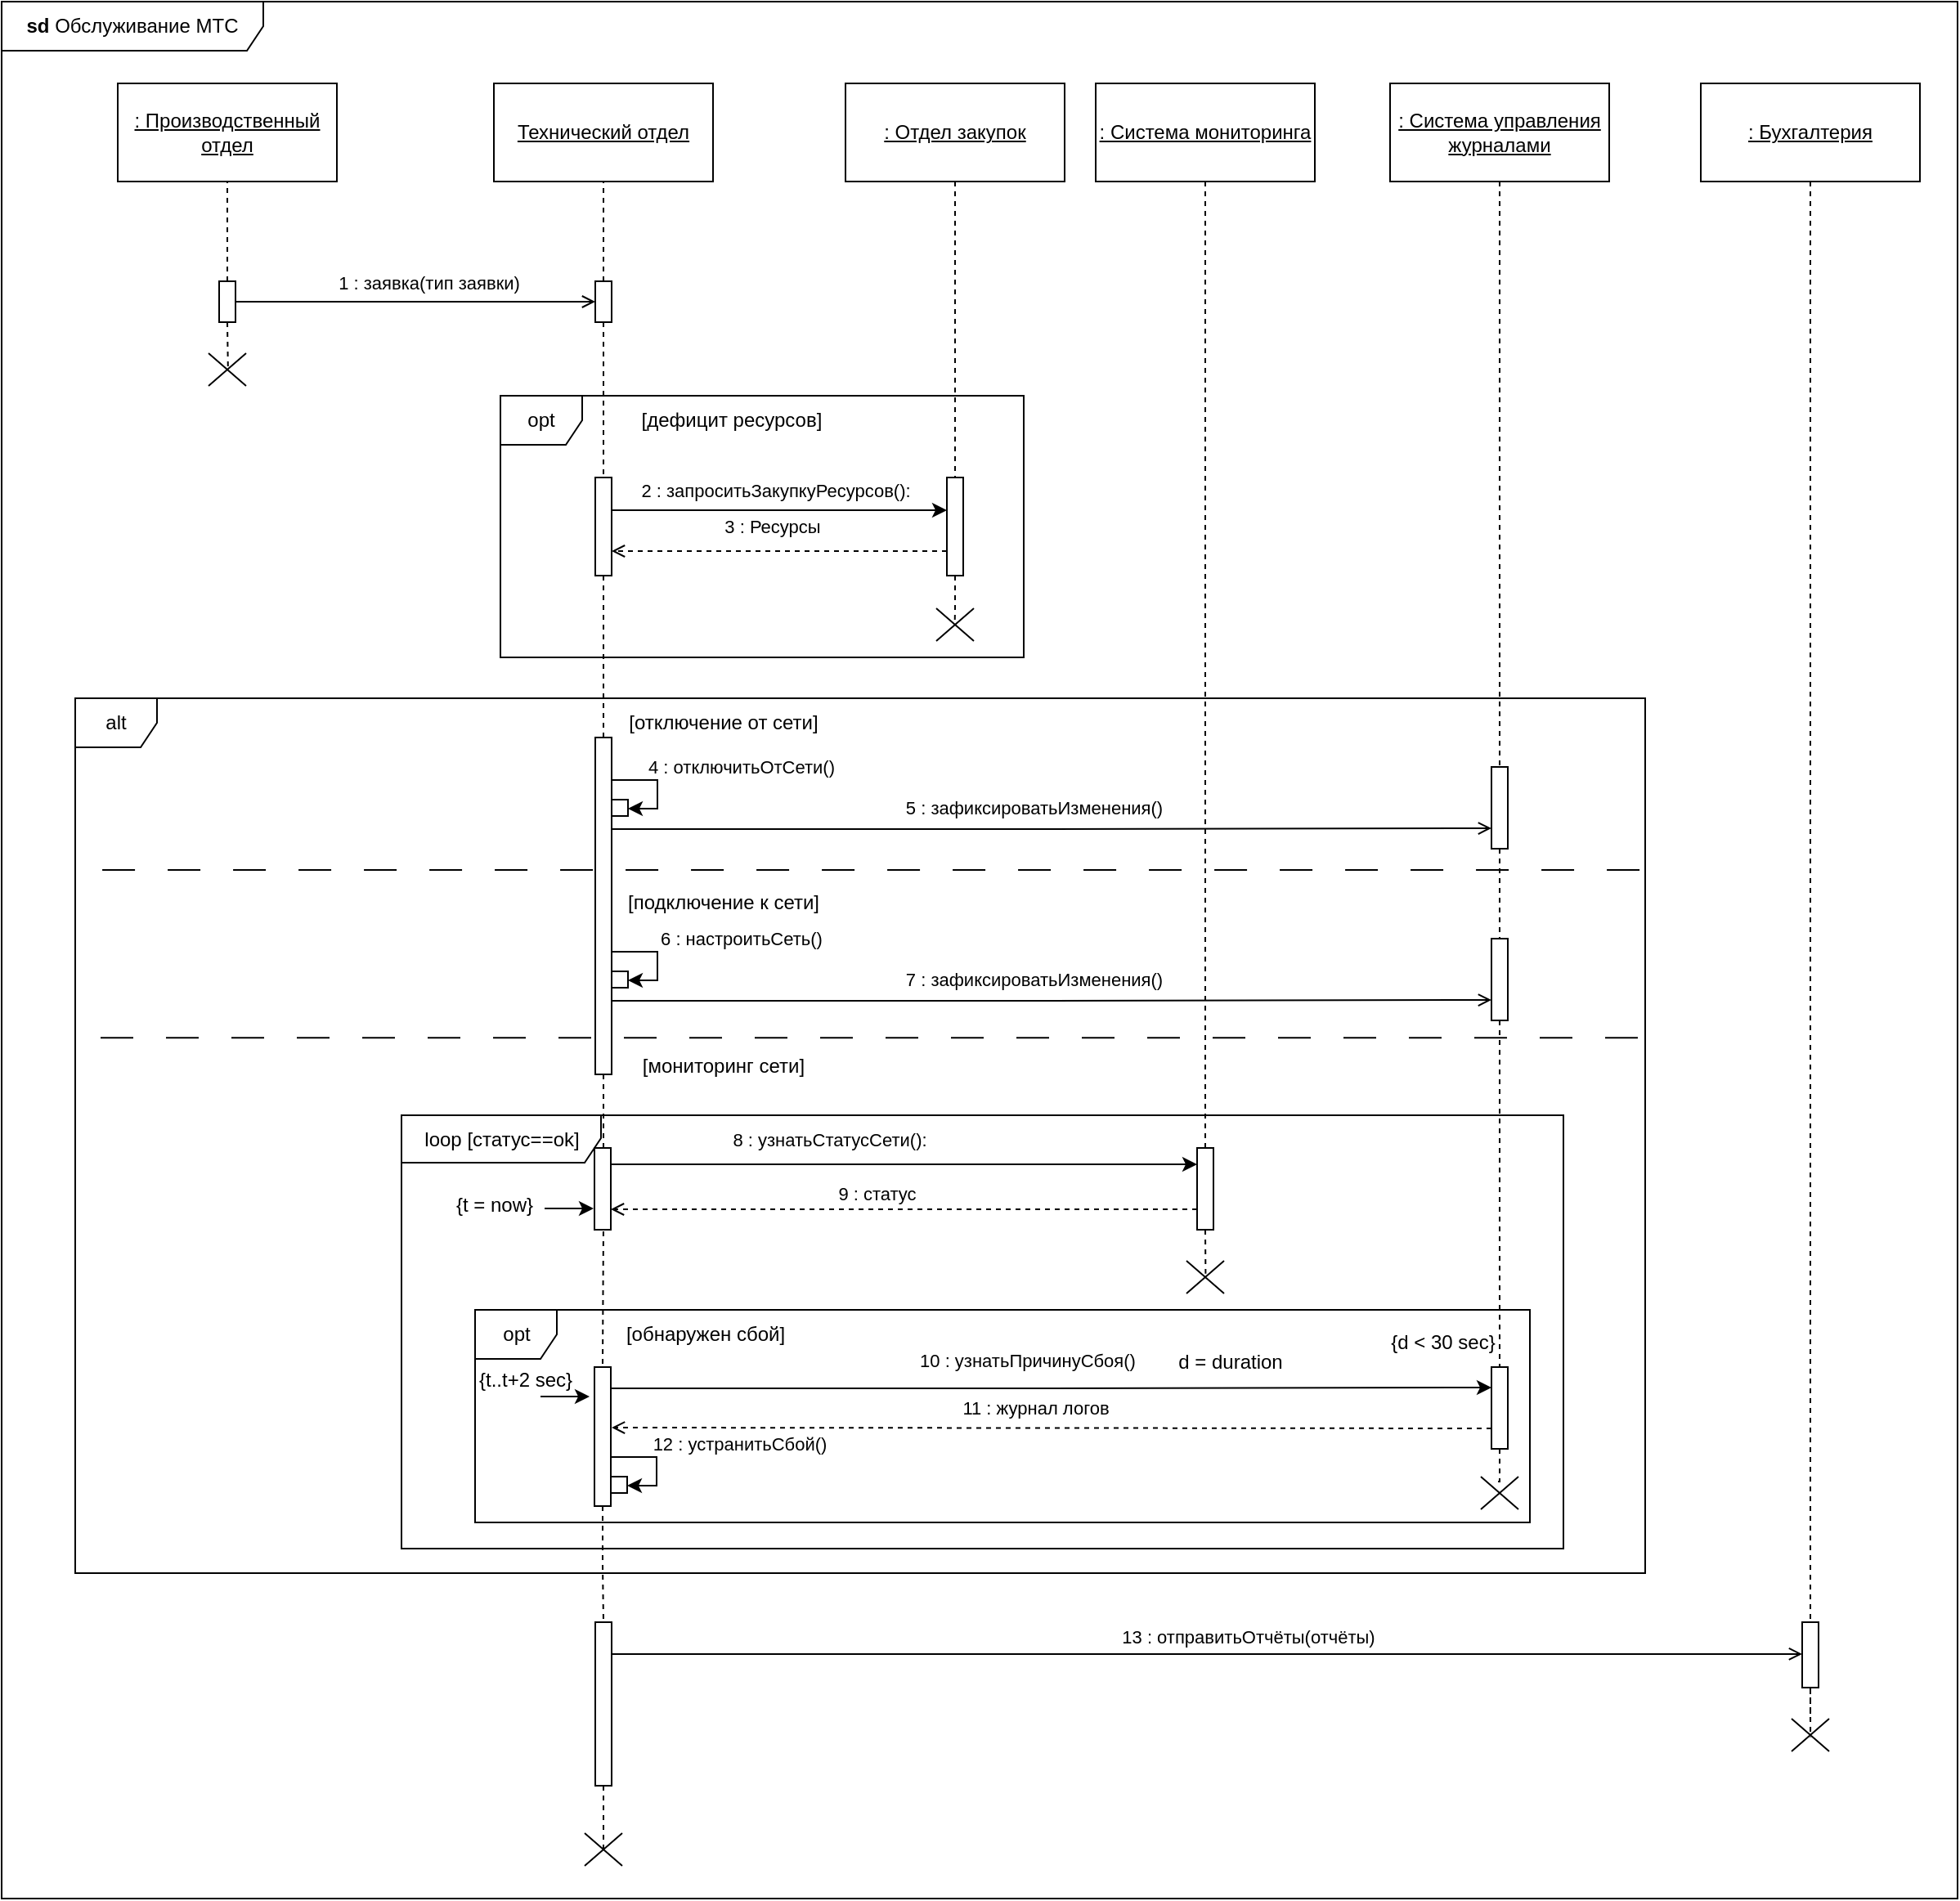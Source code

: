 <mxfile version="26.2.13" pages="2">
  <diagram name="Обслуживание МТС" id="yZsRfcWXwFjVl9WhAiMK">
    <mxGraphModel dx="3115" dy="1768" grid="0" gridSize="10" guides="1" tooltips="1" connect="1" arrows="1" fold="1" page="1" pageScale="1" pageWidth="3300" pageHeight="4681" math="0" shadow="0">
      <root>
        <mxCell id="0" />
        <mxCell id="1" parent="0" />
        <mxCell id="UY6J0gAj6kEmpG1rvGeN-1" value="&lt;b&gt;sd&lt;/b&gt; Обслуживание МТС" style="shape=umlFrame;whiteSpace=wrap;html=1;pointerEvents=0;recursiveResize=0;container=1;collapsible=0;width=160;" vertex="1" parent="1">
          <mxGeometry x="966" y="254" width="1196" height="1160" as="geometry" />
        </mxCell>
        <mxCell id="UY6J0gAj6kEmpG1rvGeN-2" value="" style="edgeStyle=orthogonalEdgeStyle;rounded=0;orthogonalLoop=1;jettySize=auto;html=1;exitX=0.5;exitY=1;exitDx=0;exitDy=0;entryX=0.5;entryY=0;entryDx=0;entryDy=0;dashed=1;endArrow=none;endFill=0;" edge="1" parent="UY6J0gAj6kEmpG1rvGeN-1" source="UY6J0gAj6kEmpG1rvGeN-11" target="UY6J0gAj6kEmpG1rvGeN-78">
          <mxGeometry relative="1" as="geometry">
            <mxPoint x="1155" y="70" as="sourcePoint" />
            <mxPoint x="1155" y="965" as="targetPoint" />
          </mxGeometry>
        </mxCell>
        <mxCell id="UY6J0gAj6kEmpG1rvGeN-3" value="&lt;u&gt;: Производственный отдел&lt;/u&gt;" style="rounded=0;whiteSpace=wrap;html=1;" vertex="1" parent="UY6J0gAj6kEmpG1rvGeN-1">
          <mxGeometry x="71" y="50" width="134" height="60" as="geometry" />
        </mxCell>
        <mxCell id="UY6J0gAj6kEmpG1rvGeN-4" value="" style="html=1;verticalAlign=bottom;startArrow=none;endArrow=none;dashed=1;rounded=0;entryX=0.5;entryY=1;entryDx=0;entryDy=0;" edge="1" parent="UY6J0gAj6kEmpG1rvGeN-1" source="UY6J0gAj6kEmpG1rvGeN-18" target="UY6J0gAj6kEmpG1rvGeN-3">
          <mxGeometry relative="1" as="geometry">
            <mxPoint x="133" y="110" as="targetPoint" />
          </mxGeometry>
        </mxCell>
        <mxCell id="UY6J0gAj6kEmpG1rvGeN-5" value="&lt;u&gt;Технический отдел&lt;/u&gt;" style="rounded=0;whiteSpace=wrap;html=1;" vertex="1" parent="UY6J0gAj6kEmpG1rvGeN-1">
          <mxGeometry x="301" y="50" width="134" height="60" as="geometry" />
        </mxCell>
        <mxCell id="UY6J0gAj6kEmpG1rvGeN-6" value="" style="html=1;verticalAlign=bottom;startArrow=none;endArrow=none;dashed=1;rounded=0;entryX=0.5;entryY=1;entryDx=0;entryDy=0;" edge="1" parent="UY6J0gAj6kEmpG1rvGeN-1" source="UY6J0gAj6kEmpG1rvGeN-65" target="UY6J0gAj6kEmpG1rvGeN-5">
          <mxGeometry relative="1" as="geometry">
            <mxPoint x="363" y="110" as="targetPoint" />
          </mxGeometry>
        </mxCell>
        <mxCell id="UY6J0gAj6kEmpG1rvGeN-7" style="edgeStyle=orthogonalEdgeStyle;rounded=0;orthogonalLoop=1;jettySize=auto;html=1;exitX=0.5;exitY=1;exitDx=0;exitDy=0;entryX=0.5;entryY=0;entryDx=0;entryDy=0;endArrow=none;endFill=0;dashed=1;" edge="1" parent="UY6J0gAj6kEmpG1rvGeN-1" source="UY6J0gAj6kEmpG1rvGeN-8" target="UY6J0gAj6kEmpG1rvGeN-69">
          <mxGeometry relative="1" as="geometry" />
        </mxCell>
        <mxCell id="UY6J0gAj6kEmpG1rvGeN-8" value="&lt;u&gt;: Отдел закупок&lt;/u&gt;" style="rounded=0;whiteSpace=wrap;html=1;" vertex="1" parent="UY6J0gAj6kEmpG1rvGeN-1">
          <mxGeometry x="516" y="50" width="134" height="60" as="geometry" />
        </mxCell>
        <mxCell id="UY6J0gAj6kEmpG1rvGeN-9" style="edgeStyle=orthogonalEdgeStyle;rounded=0;orthogonalLoop=1;jettySize=auto;html=1;entryX=0.5;entryY=0;entryDx=0;entryDy=0;endArrow=none;endFill=0;dashed=1;" edge="1" parent="UY6J0gAj6kEmpG1rvGeN-1" source="UY6J0gAj6kEmpG1rvGeN-10" target="UY6J0gAj6kEmpG1rvGeN-52">
          <mxGeometry relative="1" as="geometry" />
        </mxCell>
        <mxCell id="UY6J0gAj6kEmpG1rvGeN-10" value="&lt;u&gt;: Система мониторинга&lt;/u&gt;" style="rounded=0;whiteSpace=wrap;html=1;" vertex="1" parent="UY6J0gAj6kEmpG1rvGeN-1">
          <mxGeometry x="669" y="50" width="134" height="60" as="geometry" />
        </mxCell>
        <mxCell id="UY6J0gAj6kEmpG1rvGeN-11" value="&lt;u&gt;: Система управления журналами&lt;/u&gt;" style="rounded=0;whiteSpace=wrap;html=1;" vertex="1" parent="UY6J0gAj6kEmpG1rvGeN-1">
          <mxGeometry x="849" y="50" width="134" height="60" as="geometry" />
        </mxCell>
        <mxCell id="UY6J0gAj6kEmpG1rvGeN-12" style="edgeStyle=orthogonalEdgeStyle;rounded=0;orthogonalLoop=1;jettySize=auto;html=1;exitX=0.5;exitY=1;exitDx=0;exitDy=0;entryX=0.5;entryY=0;entryDx=0;entryDy=0;dashed=1;endArrow=none;endFill=0;" edge="1" parent="UY6J0gAj6kEmpG1rvGeN-1" source="UY6J0gAj6kEmpG1rvGeN-13" target="UY6J0gAj6kEmpG1rvGeN-84">
          <mxGeometry relative="1" as="geometry" />
        </mxCell>
        <mxCell id="UY6J0gAj6kEmpG1rvGeN-13" value="&lt;u&gt;: Бухгалтерия&lt;/u&gt;" style="rounded=0;whiteSpace=wrap;html=1;" vertex="1" parent="UY6J0gAj6kEmpG1rvGeN-1">
          <mxGeometry x="1039" y="50" width="134" height="60" as="geometry" />
        </mxCell>
        <mxCell id="UY6J0gAj6kEmpG1rvGeN-14" style="edgeStyle=orthogonalEdgeStyle;rounded=0;orthogonalLoop=1;jettySize=auto;html=1;exitX=0.5;exitY=1;exitDx=0;exitDy=0;entryX=0.5;entryY=0;entryDx=0;entryDy=0;dashed=1;endArrow=none;endFill=0;" edge="1" parent="UY6J0gAj6kEmpG1rvGeN-1" source="UY6J0gAj6kEmpG1rvGeN-78" target="UY6J0gAj6kEmpG1rvGeN-55">
          <mxGeometry relative="1" as="geometry" />
        </mxCell>
        <mxCell id="UY6J0gAj6kEmpG1rvGeN-15" style="edgeStyle=orthogonalEdgeStyle;rounded=0;orthogonalLoop=1;jettySize=auto;html=1;exitX=1;exitY=0.5;exitDx=0;exitDy=0;entryX=0;entryY=0.5;entryDx=0;entryDy=0;endArrow=open;endFill=0;" edge="1" parent="UY6J0gAj6kEmpG1rvGeN-1" source="UY6J0gAj6kEmpG1rvGeN-18" target="UY6J0gAj6kEmpG1rvGeN-65">
          <mxGeometry relative="1" as="geometry" />
        </mxCell>
        <mxCell id="UY6J0gAj6kEmpG1rvGeN-16" value="&lt;span style=&quot;color: rgba(0, 0, 0, 0); font-family: monospace; font-size: 0px; text-align: start; background-color: rgb(251, 251, 251);&quot;&gt;%3CmxGraphModel%3E%3Croot%3E%3CmxCell%20id%3D%220%22%2F%3E%3CmxCell%20id%3D%221%22%20parent%3D%220%22%2F%3E%3CmxCell%20id%3D%222%22%20value%3D%22%D0%B7%D0%B0%D1%8F%D0%B2%D0%BA%D0%B0(%D0%A2%D0%B8%D0%BF%20%D0%B7%D0%B0%D1%8F%D0%B2%D0%BA%D0%B8)%22%20style%3D%22edgeLabel%3Bhtml%3D1%3Balign%3Dcenter%3BverticalAlign%3Dmiddle%3Bresizable%3D0%3Bpoints%3D%5B%5D%3B%22%20vertex%3D%221%22%20connectable%3D%220%22%20parent%3D%221%22%3E%3CmxGeometry%20x%3D%22509.2%22%20y%3D%22328%22%20as%3D%22geometry%22%2F%3E%3C%2FmxCell%3E%3C%2Froot%3E%3C%2FmxGraphModel%3E&lt;/span&gt;" style="edgeLabel;html=1;align=center;verticalAlign=middle;resizable=0;points=[];" vertex="1" connectable="0" parent="UY6J0gAj6kEmpG1rvGeN-15">
          <mxGeometry x="-0.124" y="1" relative="1" as="geometry">
            <mxPoint as="offset" />
          </mxGeometry>
        </mxCell>
        <mxCell id="UY6J0gAj6kEmpG1rvGeN-17" value="1 : заявка(тип заявки)" style="edgeLabel;html=1;align=center;verticalAlign=middle;resizable=0;points=[];" vertex="1" connectable="0" parent="UY6J0gAj6kEmpG1rvGeN-15">
          <mxGeometry x="0.21" y="-3" relative="1" as="geometry">
            <mxPoint x="-15" y="-15" as="offset" />
          </mxGeometry>
        </mxCell>
        <mxCell id="UY6J0gAj6kEmpG1rvGeN-18" value="" style="rounded=0;dashed=0;" vertex="1" parent="UY6J0gAj6kEmpG1rvGeN-1">
          <mxGeometry x="133" y="171" width="10" height="25" as="geometry" />
        </mxCell>
        <mxCell id="UY6J0gAj6kEmpG1rvGeN-19" value="alt" style="shape=umlFrame;whiteSpace=wrap;html=1;pointerEvents=0;recursiveResize=0;container=1;collapsible=0;width=50;" vertex="1" parent="UY6J0gAj6kEmpG1rvGeN-1">
          <mxGeometry x="45" y="426" width="960" height="535" as="geometry" />
        </mxCell>
        <mxCell id="UY6J0gAj6kEmpG1rvGeN-20" value="" style="line;strokeWidth=1;direction=south;html=1;dashed=1;dashPattern=20 20;rotation=90;" vertex="1" parent="UY6J0gAj6kEmpG1rvGeN-19">
          <mxGeometry x="473.39" y="-373.16" width="10" height="956.3" as="geometry" />
        </mxCell>
        <mxCell id="UY6J0gAj6kEmpG1rvGeN-21" style="edgeStyle=orthogonalEdgeStyle;rounded=0;orthogonalLoop=1;jettySize=auto;html=1;entryX=0.5;entryY=0;entryDx=0;entryDy=0;dashed=1;endArrow=none;endFill=0;" edge="1" parent="UY6J0gAj6kEmpG1rvGeN-19" source="UY6J0gAj6kEmpG1rvGeN-24" target="UY6J0gAj6kEmpG1rvGeN-38">
          <mxGeometry relative="1" as="geometry" />
        </mxCell>
        <mxCell id="UY6J0gAj6kEmpG1rvGeN-22" style="edgeStyle=orthogonalEdgeStyle;rounded=0;orthogonalLoop=1;jettySize=auto;html=1;exitX=1;exitY=0.25;exitDx=0;exitDy=0;entryX=0;entryY=0.75;entryDx=0;entryDy=0;endArrow=open;endFill=0;" edge="1" parent="UY6J0gAj6kEmpG1rvGeN-19" source="UY6J0gAj6kEmpG1rvGeN-24" target="UY6J0gAj6kEmpG1rvGeN-63">
          <mxGeometry relative="1" as="geometry">
            <Array as="points">
              <mxPoint x="328" y="80" />
              <mxPoint x="597" y="80" />
            </Array>
          </mxGeometry>
        </mxCell>
        <mxCell id="UY6J0gAj6kEmpG1rvGeN-23" value="5 : зафиксироватьИзменения()" style="edgeLabel;html=1;align=center;verticalAlign=middle;resizable=0;points=[];" vertex="1" connectable="0" parent="UY6J0gAj6kEmpG1rvGeN-22">
          <mxGeometry x="-0.151" y="2" relative="1" as="geometry">
            <mxPoint x="32" y="-11" as="offset" />
          </mxGeometry>
        </mxCell>
        <mxCell id="UY6J0gAj6kEmpG1rvGeN-24" value="" style="rounded=0;dashed=0;" vertex="1" parent="UY6J0gAj6kEmpG1rvGeN-19">
          <mxGeometry x="318" y="24" width="10" height="206" as="geometry" />
        </mxCell>
        <mxCell id="UY6J0gAj6kEmpG1rvGeN-25" value="[отключение от сети]" style="text;html=1;align=center;verticalAlign=middle;resizable=0;points=[];autosize=1;strokeColor=none;fillColor=none;" vertex="1" parent="UY6J0gAj6kEmpG1rvGeN-19">
          <mxGeometry x="326" width="140" height="30" as="geometry" />
        </mxCell>
        <mxCell id="UY6J0gAj6kEmpG1rvGeN-26" value="" style="line;strokeWidth=1;direction=south;html=1;dashed=1;dashPattern=20 20;rotation=90;" vertex="1" parent="UY6J0gAj6kEmpG1rvGeN-19">
          <mxGeometry x="472.87" y="-270" width="10" height="955.25" as="geometry" />
        </mxCell>
        <mxCell id="UY6J0gAj6kEmpG1rvGeN-27" value="[подключение к сети]" style="text;html=1;align=center;verticalAlign=middle;resizable=0;points=[];autosize=1;strokeColor=none;fillColor=none;" vertex="1" parent="UY6J0gAj6kEmpG1rvGeN-19">
          <mxGeometry x="321" y="110" width="150" height="30" as="geometry" />
        </mxCell>
        <mxCell id="UY6J0gAj6kEmpG1rvGeN-28" value="[мониторинг сети]" style="text;html=1;align=center;verticalAlign=middle;resizable=0;points=[];autosize=1;strokeColor=none;fillColor=none;" vertex="1" parent="UY6J0gAj6kEmpG1rvGeN-19">
          <mxGeometry x="331" y="210" width="130" height="30" as="geometry" />
        </mxCell>
        <mxCell id="UY6J0gAj6kEmpG1rvGeN-29" style="edgeStyle=orthogonalEdgeStyle;rounded=0;orthogonalLoop=1;jettySize=auto;html=1;exitX=1;exitY=0.5;exitDx=0;exitDy=0;entryX=1;entryY=0.75;entryDx=0;entryDy=0;" edge="1" parent="UY6J0gAj6kEmpG1rvGeN-19">
          <mxGeometry relative="1" as="geometry">
            <mxPoint x="328" y="155" as="sourcePoint" />
            <mxPoint x="338" y="172.5" as="targetPoint" />
            <Array as="points">
              <mxPoint x="356" y="155" />
              <mxPoint x="356" y="173" />
            </Array>
          </mxGeometry>
        </mxCell>
        <mxCell id="UY6J0gAj6kEmpG1rvGeN-30" value="6 : настроитьСеть()" style="edgeLabel;html=1;align=center;verticalAlign=middle;resizable=0;points=[];" vertex="1" connectable="0" parent="UY6J0gAj6kEmpG1rvGeN-29">
          <mxGeometry x="-0.326" relative="1" as="geometry">
            <mxPoint x="57" y="-8" as="offset" />
          </mxGeometry>
        </mxCell>
        <mxCell id="UY6J0gAj6kEmpG1rvGeN-31" value="" style="rounded=0;dashed=0;" vertex="1" parent="UY6J0gAj6kEmpG1rvGeN-19">
          <mxGeometry x="328" y="167" width="10" height="10" as="geometry" />
        </mxCell>
        <mxCell id="UY6J0gAj6kEmpG1rvGeN-32" style="edgeStyle=orthogonalEdgeStyle;rounded=0;orthogonalLoop=1;jettySize=auto;html=1;exitX=1;exitY=0.5;exitDx=0;exitDy=0;entryX=1;entryY=0.75;entryDx=0;entryDy=0;" edge="1" parent="UY6J0gAj6kEmpG1rvGeN-19">
          <mxGeometry relative="1" as="geometry">
            <mxPoint x="328" y="50" as="sourcePoint" />
            <mxPoint x="338" y="67.5" as="targetPoint" />
            <Array as="points">
              <mxPoint x="356" y="50" />
              <mxPoint x="356" y="68" />
            </Array>
          </mxGeometry>
        </mxCell>
        <mxCell id="UY6J0gAj6kEmpG1rvGeN-33" value="4 : отключитьОтСети()" style="edgeLabel;html=1;align=center;verticalAlign=middle;resizable=0;points=[];" vertex="1" connectable="0" parent="UY6J0gAj6kEmpG1rvGeN-32">
          <mxGeometry x="-0.326" relative="1" as="geometry">
            <mxPoint x="57" y="-8" as="offset" />
          </mxGeometry>
        </mxCell>
        <mxCell id="UY6J0gAj6kEmpG1rvGeN-34" value="" style="rounded=0;dashed=0;" vertex="1" parent="UY6J0gAj6kEmpG1rvGeN-19">
          <mxGeometry x="328" y="62" width="10" height="10" as="geometry" />
        </mxCell>
        <mxCell id="UY6J0gAj6kEmpG1rvGeN-35" value="loop&amp;nbsp;&lt;span style=&quot;text-wrap-mode: nowrap;&quot;&gt;[статус==ok]&lt;/span&gt;" style="shape=umlFrame;whiteSpace=wrap;html=1;pointerEvents=0;recursiveResize=0;container=1;collapsible=0;width=122;height=29;" vertex="1" parent="UY6J0gAj6kEmpG1rvGeN-19">
          <mxGeometry x="199.5" y="255" width="710.5" height="265" as="geometry" />
        </mxCell>
        <mxCell id="UY6J0gAj6kEmpG1rvGeN-36" value="opt" style="shape=umlFrame;whiteSpace=wrap;html=1;pointerEvents=0;recursiveResize=0;container=1;collapsible=0;width=50;" vertex="1" parent="UY6J0gAj6kEmpG1rvGeN-35">
          <mxGeometry x="45" y="119" width="645" height="130" as="geometry" />
        </mxCell>
        <mxCell id="UY6J0gAj6kEmpG1rvGeN-37" value="[обнаружен сбой]" style="text;html=1;align=center;verticalAlign=middle;resizable=0;points=[];autosize=1;strokeColor=none;fillColor=none;" vertex="1" parent="UY6J0gAj6kEmpG1rvGeN-36">
          <mxGeometry x="80" width="120" height="30" as="geometry" />
        </mxCell>
        <mxCell id="UY6J0gAj6kEmpG1rvGeN-38" value="" style="rounded=0;dashed=0;" vertex="1" parent="UY6J0gAj6kEmpG1rvGeN-36">
          <mxGeometry x="73" y="35" width="10" height="85" as="geometry" />
        </mxCell>
        <mxCell id="UY6J0gAj6kEmpG1rvGeN-39" style="edgeStyle=orthogonalEdgeStyle;rounded=0;orthogonalLoop=1;jettySize=auto;html=1;exitX=1;exitY=0.5;exitDx=0;exitDy=0;entryX=1;entryY=0.75;entryDx=0;entryDy=0;" edge="1" parent="UY6J0gAj6kEmpG1rvGeN-36">
          <mxGeometry relative="1" as="geometry">
            <mxPoint x="83" y="90" as="sourcePoint" />
            <mxPoint x="93" y="107.5" as="targetPoint" />
            <Array as="points">
              <mxPoint x="111" y="90" />
              <mxPoint x="111" y="108" />
            </Array>
          </mxGeometry>
        </mxCell>
        <mxCell id="UY6J0gAj6kEmpG1rvGeN-40" value="12 : устранитьСбой()" style="edgeLabel;html=1;align=center;verticalAlign=middle;resizable=0;points=[];" vertex="1" connectable="0" parent="UY6J0gAj6kEmpG1rvGeN-39">
          <mxGeometry x="-0.326" relative="1" as="geometry">
            <mxPoint x="57" y="-8" as="offset" />
          </mxGeometry>
        </mxCell>
        <mxCell id="UY6J0gAj6kEmpG1rvGeN-41" value="" style="rounded=0;dashed=0;" vertex="1" parent="UY6J0gAj6kEmpG1rvGeN-36">
          <mxGeometry x="83" y="102" width="10" height="10" as="geometry" />
        </mxCell>
        <mxCell id="UY6J0gAj6kEmpG1rvGeN-42" value="{t..t+2 sec}" style="text;html=1;align=center;verticalAlign=middle;resizable=0;points=[];autosize=1;strokeColor=none;fillColor=none;" vertex="1" parent="UY6J0gAj6kEmpG1rvGeN-36">
          <mxGeometry x="-10" y="28" width="80" height="30" as="geometry" />
        </mxCell>
        <mxCell id="UY6J0gAj6kEmpG1rvGeN-43" value="d = duration" style="text;html=1;align=center;verticalAlign=middle;resizable=0;points=[];autosize=1;strokeColor=none;fillColor=none;" vertex="1" parent="UY6J0gAj6kEmpG1rvGeN-36">
          <mxGeometry x="416.5" y="17" width="90" height="30" as="geometry" />
        </mxCell>
        <mxCell id="UY6J0gAj6kEmpG1rvGeN-44" value="{d &amp;lt; 30 sec}" style="text;html=1;align=center;verticalAlign=middle;resizable=0;points=[];autosize=1;strokeColor=none;fillColor=none;" vertex="1" parent="UY6J0gAj6kEmpG1rvGeN-36">
          <mxGeometry x="546.5" y="5" width="90" height="30" as="geometry" />
        </mxCell>
        <mxCell id="UY6J0gAj6kEmpG1rvGeN-45" value="" style="shape=umlDestroy;html=1;" vertex="1" parent="UY6J0gAj6kEmpG1rvGeN-36">
          <mxGeometry x="615" y="102" width="23" height="20" as="geometry" />
        </mxCell>
        <mxCell id="UY6J0gAj6kEmpG1rvGeN-46" value="" style="edgeStyle=orthogonalEdgeStyle;rounded=0;orthogonalLoop=1;jettySize=auto;html=1;" edge="1" parent="UY6J0gAj6kEmpG1rvGeN-36">
          <mxGeometry relative="1" as="geometry">
            <mxPoint x="40" y="53" as="sourcePoint" />
            <mxPoint x="70" y="53" as="targetPoint" />
          </mxGeometry>
        </mxCell>
        <mxCell id="UY6J0gAj6kEmpG1rvGeN-47" style="edgeStyle=orthogonalEdgeStyle;rounded=0;orthogonalLoop=1;jettySize=auto;html=1;entryX=0;entryY=0.5;entryDx=0;entryDy=0;" edge="1" parent="UY6J0gAj6kEmpG1rvGeN-35">
          <mxGeometry relative="1" as="geometry">
            <mxPoint x="128" y="30" as="sourcePoint" />
            <mxPoint x="486.5" y="30" as="targetPoint" />
          </mxGeometry>
        </mxCell>
        <mxCell id="UY6J0gAj6kEmpG1rvGeN-48" value="8 : узнатьСтатусСети():" style="edgeLabel;html=1;align=center;verticalAlign=middle;resizable=0;points=[];" vertex="1" connectable="0" parent="UY6J0gAj6kEmpG1rvGeN-47">
          <mxGeometry x="-0.249" y="1" relative="1" as="geometry">
            <mxPoint x="-1" y="-14" as="offset" />
          </mxGeometry>
        </mxCell>
        <mxCell id="UY6J0gAj6kEmpG1rvGeN-49" value="" style="rounded=0;dashed=0;" vertex="1" parent="UY6J0gAj6kEmpG1rvGeN-35">
          <mxGeometry x="118" y="20" width="10" height="50" as="geometry" />
        </mxCell>
        <mxCell id="UY6J0gAj6kEmpG1rvGeN-50" style="edgeStyle=orthogonalEdgeStyle;rounded=0;orthogonalLoop=1;jettySize=auto;html=1;exitX=0;exitY=0.75;exitDx=0;exitDy=0;entryX=1;entryY=0.75;entryDx=0;entryDy=0;dashed=1;endArrow=open;endFill=0;" edge="1" parent="UY6J0gAj6kEmpG1rvGeN-35" source="UY6J0gAj6kEmpG1rvGeN-52" target="UY6J0gAj6kEmpG1rvGeN-49">
          <mxGeometry relative="1" as="geometry" />
        </mxCell>
        <mxCell id="UY6J0gAj6kEmpG1rvGeN-51" value="9 : статус" style="edgeLabel;html=1;align=center;verticalAlign=middle;resizable=0;points=[];" vertex="1" connectable="0" parent="UY6J0gAj6kEmpG1rvGeN-50">
          <mxGeometry x="0.094" y="-1" relative="1" as="geometry">
            <mxPoint y="-9" as="offset" />
          </mxGeometry>
        </mxCell>
        <mxCell id="UY6J0gAj6kEmpG1rvGeN-52" value="" style="rounded=0;dashed=0;" vertex="1" parent="UY6J0gAj6kEmpG1rvGeN-35">
          <mxGeometry x="486.5" y="20" width="10" height="50" as="geometry" />
        </mxCell>
        <mxCell id="UY6J0gAj6kEmpG1rvGeN-53" style="edgeStyle=orthogonalEdgeStyle;rounded=0;orthogonalLoop=1;jettySize=auto;html=1;exitX=0;exitY=0.75;exitDx=0;exitDy=0;dashed=1;endArrow=open;endFill=0;" edge="1" parent="UY6J0gAj6kEmpG1rvGeN-35" source="UY6J0gAj6kEmpG1rvGeN-55">
          <mxGeometry relative="1" as="geometry">
            <mxPoint x="128.5" y="191" as="targetPoint" />
            <Array as="points">
              <mxPoint x="128" y="192" />
            </Array>
          </mxGeometry>
        </mxCell>
        <mxCell id="UY6J0gAj6kEmpG1rvGeN-54" value="11 : журнал логов" style="edgeLabel;html=1;align=center;verticalAlign=middle;resizable=0;points=[];" vertex="1" connectable="0" parent="UY6J0gAj6kEmpG1rvGeN-53">
          <mxGeometry x="0.068" y="1" relative="1" as="geometry">
            <mxPoint x="8" y="-13" as="offset" />
          </mxGeometry>
        </mxCell>
        <mxCell id="UY6J0gAj6kEmpG1rvGeN-55" value="" style="rounded=0;dashed=0;" vertex="1" parent="UY6J0gAj6kEmpG1rvGeN-35">
          <mxGeometry x="666.5" y="154" width="10" height="50" as="geometry" />
        </mxCell>
        <mxCell id="UY6J0gAj6kEmpG1rvGeN-56" style="edgeStyle=orthogonalEdgeStyle;rounded=0;orthogonalLoop=1;jettySize=auto;html=1;exitX=1;exitY=0.25;exitDx=0;exitDy=0;entryX=0;entryY=0.25;entryDx=0;entryDy=0;" edge="1" parent="UY6J0gAj6kEmpG1rvGeN-35" source="UY6J0gAj6kEmpG1rvGeN-38" target="UY6J0gAj6kEmpG1rvGeN-55">
          <mxGeometry relative="1" as="geometry">
            <Array as="points">
              <mxPoint x="128" y="167" />
              <mxPoint x="397" y="167" />
            </Array>
          </mxGeometry>
        </mxCell>
        <mxCell id="UY6J0gAj6kEmpG1rvGeN-57" value="10 : узнатьПричинуСбоя()" style="edgeLabel;html=1;align=center;verticalAlign=middle;resizable=0;points=[];" vertex="1" connectable="0" parent="UY6J0gAj6kEmpG1rvGeN-56">
          <mxGeometry x="-0.258" relative="1" as="geometry">
            <mxPoint x="59" y="-17" as="offset" />
          </mxGeometry>
        </mxCell>
        <mxCell id="UY6J0gAj6kEmpG1rvGeN-58" value="" style="edgeStyle=orthogonalEdgeStyle;rounded=0;orthogonalLoop=1;jettySize=auto;html=1;" edge="1" parent="UY6J0gAj6kEmpG1rvGeN-35">
          <mxGeometry relative="1" as="geometry">
            <mxPoint x="87.5" y="57" as="sourcePoint" />
            <mxPoint x="117.5" y="57" as="targetPoint" />
          </mxGeometry>
        </mxCell>
        <mxCell id="UY6J0gAj6kEmpG1rvGeN-59" value="{t = now}" style="text;html=1;align=center;verticalAlign=middle;resizable=0;points=[];autosize=1;strokeColor=none;fillColor=none;" vertex="1" parent="UY6J0gAj6kEmpG1rvGeN-35">
          <mxGeometry x="21.5" y="40" width="70" height="30" as="geometry" />
        </mxCell>
        <mxCell id="UY6J0gAj6kEmpG1rvGeN-60" style="edgeStyle=orthogonalEdgeStyle;rounded=0;orthogonalLoop=1;jettySize=auto;html=1;entryX=0.444;entryY=0.222;entryDx=0;entryDy=0;entryPerimeter=0;endArrow=none;endFill=0;dashed=1;" edge="1" parent="UY6J0gAj6kEmpG1rvGeN-35" source="UY6J0gAj6kEmpG1rvGeN-55" target="UY6J0gAj6kEmpG1rvGeN-45">
          <mxGeometry relative="1" as="geometry" />
        </mxCell>
        <mxCell id="UY6J0gAj6kEmpG1rvGeN-61" value="" style="shape=umlDestroy;html=1;" vertex="1" parent="UY6J0gAj6kEmpG1rvGeN-35">
          <mxGeometry x="480" y="89" width="23" height="20" as="geometry" />
        </mxCell>
        <mxCell id="UY6J0gAj6kEmpG1rvGeN-62" style="edgeStyle=orthogonalEdgeStyle;rounded=0;orthogonalLoop=1;jettySize=auto;html=1;exitX=0.5;exitY=1;exitDx=0;exitDy=0;entryX=0.509;entryY=0.395;entryDx=0;entryDy=0;entryPerimeter=0;dashed=1;endArrow=none;endFill=0;" edge="1" parent="UY6J0gAj6kEmpG1rvGeN-35" source="UY6J0gAj6kEmpG1rvGeN-52" target="UY6J0gAj6kEmpG1rvGeN-61">
          <mxGeometry relative="1" as="geometry" />
        </mxCell>
        <mxCell id="UY6J0gAj6kEmpG1rvGeN-63" value="" style="rounded=0;dashed=0;" vertex="1" parent="UY6J0gAj6kEmpG1rvGeN-19">
          <mxGeometry x="866" y="42" width="10" height="50" as="geometry" />
        </mxCell>
        <mxCell id="UY6J0gAj6kEmpG1rvGeN-64" value="7 : зафиксироватьИзменения()" style="edgeLabel;html=1;align=center;verticalAlign=middle;resizable=0;points=[];" vertex="1" connectable="0" parent="UY6J0gAj6kEmpG1rvGeN-19">
          <mxGeometry x="586.004" y="172" as="geometry" />
        </mxCell>
        <mxCell id="UY6J0gAj6kEmpG1rvGeN-65" value="" style="rounded=0;dashed=0;" vertex="1" parent="UY6J0gAj6kEmpG1rvGeN-1">
          <mxGeometry x="363" y="171" width="10" height="25" as="geometry" />
        </mxCell>
        <mxCell id="UY6J0gAj6kEmpG1rvGeN-66" style="edgeStyle=orthogonalEdgeStyle;rounded=0;orthogonalLoop=1;jettySize=auto;html=1;entryX=0.5;entryY=0;entryDx=0;entryDy=0;endArrow=none;endFill=0;dashed=1;" edge="1" parent="UY6J0gAj6kEmpG1rvGeN-1" source="UY6J0gAj6kEmpG1rvGeN-74" target="UY6J0gAj6kEmpG1rvGeN-24">
          <mxGeometry relative="1" as="geometry" />
        </mxCell>
        <mxCell id="UY6J0gAj6kEmpG1rvGeN-67" value="opt" style="shape=umlFrame;whiteSpace=wrap;html=1;pointerEvents=0;recursiveResize=0;container=1;collapsible=0;width=50;" vertex="1" parent="UY6J0gAj6kEmpG1rvGeN-1">
          <mxGeometry x="305" y="241" width="320" height="160" as="geometry" />
        </mxCell>
        <mxCell id="UY6J0gAj6kEmpG1rvGeN-68" value="[дефицит ресурсов]" style="text;html=1;align=center;verticalAlign=middle;resizable=0;points=[];autosize=1;strokeColor=none;fillColor=none;" vertex="1" parent="UY6J0gAj6kEmpG1rvGeN-67">
          <mxGeometry x="71" width="140" height="30" as="geometry" />
        </mxCell>
        <mxCell id="UY6J0gAj6kEmpG1rvGeN-69" value="" style="rounded=0;dashed=0;" vertex="1" parent="UY6J0gAj6kEmpG1rvGeN-67">
          <mxGeometry x="273" y="50" width="10" height="60" as="geometry" />
        </mxCell>
        <mxCell id="UY6J0gAj6kEmpG1rvGeN-70" value="" style="shape=umlDestroy;html=1;" vertex="1" parent="UY6J0gAj6kEmpG1rvGeN-67">
          <mxGeometry x="266.5" y="130" width="23" height="20" as="geometry" />
        </mxCell>
        <mxCell id="UY6J0gAj6kEmpG1rvGeN-71" style="edgeStyle=orthogonalEdgeStyle;rounded=0;orthogonalLoop=1;jettySize=auto;html=1;entryX=0.493;entryY=0.45;entryDx=0;entryDy=0;entryPerimeter=0;dashed=1;endArrow=none;endFill=0;" edge="1" parent="UY6J0gAj6kEmpG1rvGeN-67" source="UY6J0gAj6kEmpG1rvGeN-69" target="UY6J0gAj6kEmpG1rvGeN-70">
          <mxGeometry relative="1" as="geometry" />
        </mxCell>
        <mxCell id="UY6J0gAj6kEmpG1rvGeN-72" style="edgeStyle=orthogonalEdgeStyle;rounded=0;orthogonalLoop=1;jettySize=auto;html=1;entryX=0;entryY=0.5;entryDx=0;entryDy=0;" edge="1" parent="UY6J0gAj6kEmpG1rvGeN-67">
          <mxGeometry relative="1" as="geometry">
            <mxPoint x="273" y="70" as="targetPoint" />
            <mxPoint x="68" y="70" as="sourcePoint" />
          </mxGeometry>
        </mxCell>
        <mxCell id="UY6J0gAj6kEmpG1rvGeN-73" value="2 : запроситьЗакупкуРесурсов():" style="edgeLabel;html=1;align=center;verticalAlign=middle;resizable=0;points=[];" vertex="1" connectable="0" parent="UY6J0gAj6kEmpG1rvGeN-72">
          <mxGeometry x="-0.249" y="-1" relative="1" as="geometry">
            <mxPoint x="23" y="-13" as="offset" />
          </mxGeometry>
        </mxCell>
        <mxCell id="UY6J0gAj6kEmpG1rvGeN-74" value="" style="rounded=0;dashed=0;" vertex="1" parent="UY6J0gAj6kEmpG1rvGeN-1">
          <mxGeometry x="363" y="291" width="10" height="60" as="geometry" />
        </mxCell>
        <mxCell id="UY6J0gAj6kEmpG1rvGeN-75" value="" style="edgeStyle=orthogonalEdgeStyle;rounded=0;orthogonalLoop=1;jettySize=auto;html=1;entryX=0.5;entryY=0;entryDx=0;entryDy=0;endArrow=none;endFill=0;dashed=1;" edge="1" parent="UY6J0gAj6kEmpG1rvGeN-1" source="UY6J0gAj6kEmpG1rvGeN-65" target="UY6J0gAj6kEmpG1rvGeN-74">
          <mxGeometry relative="1" as="geometry">
            <mxPoint x="612" y="156" as="sourcePoint" />
            <mxPoint x="612" y="410" as="targetPoint" />
          </mxGeometry>
        </mxCell>
        <mxCell id="UY6J0gAj6kEmpG1rvGeN-76" style="edgeStyle=orthogonalEdgeStyle;rounded=0;orthogonalLoop=1;jettySize=auto;html=1;exitX=0;exitY=0.75;exitDx=0;exitDy=0;entryX=1;entryY=0.75;entryDx=0;entryDy=0;dashed=1;endArrow=open;endFill=0;" edge="1" parent="UY6J0gAj6kEmpG1rvGeN-1" source="UY6J0gAj6kEmpG1rvGeN-69" target="UY6J0gAj6kEmpG1rvGeN-74">
          <mxGeometry relative="1" as="geometry" />
        </mxCell>
        <mxCell id="UY6J0gAj6kEmpG1rvGeN-77" value="3 : Ресурсы" style="edgeLabel;html=1;align=center;verticalAlign=middle;resizable=0;points=[];" vertex="1" connectable="0" parent="UY6J0gAj6kEmpG1rvGeN-76">
          <mxGeometry x="0.114" y="-1" relative="1" as="geometry">
            <mxPoint x="7" y="-14" as="offset" />
          </mxGeometry>
        </mxCell>
        <mxCell id="UY6J0gAj6kEmpG1rvGeN-78" value="" style="rounded=0;dashed=0;" vertex="1" parent="UY6J0gAj6kEmpG1rvGeN-1">
          <mxGeometry x="911" y="573" width="10" height="50" as="geometry" />
        </mxCell>
        <mxCell id="UY6J0gAj6kEmpG1rvGeN-79" style="edgeStyle=orthogonalEdgeStyle;rounded=0;orthogonalLoop=1;jettySize=auto;html=1;exitX=1;exitY=0.75;exitDx=0;exitDy=0;entryX=0;entryY=0.75;entryDx=0;entryDy=0;endArrow=open;endFill=0;" edge="1" parent="UY6J0gAj6kEmpG1rvGeN-1" source="UY6J0gAj6kEmpG1rvGeN-24" target="UY6J0gAj6kEmpG1rvGeN-78">
          <mxGeometry relative="1" as="geometry">
            <Array as="points">
              <mxPoint x="373" y="611" />
              <mxPoint x="642" y="611" />
            </Array>
          </mxGeometry>
        </mxCell>
        <mxCell id="UY6J0gAj6kEmpG1rvGeN-80" style="edgeStyle=orthogonalEdgeStyle;rounded=0;orthogonalLoop=1;jettySize=auto;html=1;exitX=1;exitY=0.25;exitDx=0;exitDy=0;entryX=0;entryY=0.25;entryDx=0;entryDy=0;endArrow=open;endFill=0;" edge="1" parent="UY6J0gAj6kEmpG1rvGeN-1">
          <mxGeometry relative="1" as="geometry">
            <mxPoint x="373" y="1010.47" as="sourcePoint" />
            <mxPoint x="1101" y="1010.47" as="targetPoint" />
          </mxGeometry>
        </mxCell>
        <mxCell id="UY6J0gAj6kEmpG1rvGeN-81" value="13 : отправитьОтчёты(отчёты)" style="edgeLabel;html=1;align=center;verticalAlign=middle;resizable=0;points=[];" vertex="1" connectable="0" parent="UY6J0gAj6kEmpG1rvGeN-80">
          <mxGeometry x="0.1" y="-3" relative="1" as="geometry">
            <mxPoint x="-12" y="-14" as="offset" />
          </mxGeometry>
        </mxCell>
        <mxCell id="UY6J0gAj6kEmpG1rvGeN-82" value="" style="rounded=0;dashed=0;" vertex="1" parent="UY6J0gAj6kEmpG1rvGeN-1">
          <mxGeometry x="363" y="991" width="10" height="100" as="geometry" />
        </mxCell>
        <mxCell id="UY6J0gAj6kEmpG1rvGeN-83" style="edgeStyle=orthogonalEdgeStyle;rounded=0;orthogonalLoop=1;jettySize=auto;html=1;exitX=0.5;exitY=1;exitDx=0;exitDy=0;entryX=0.5;entryY=0;entryDx=0;entryDy=0;dashed=1;endArrow=none;endFill=0;" edge="1" parent="UY6J0gAj6kEmpG1rvGeN-1" source="UY6J0gAj6kEmpG1rvGeN-38" target="UY6J0gAj6kEmpG1rvGeN-82">
          <mxGeometry relative="1" as="geometry" />
        </mxCell>
        <mxCell id="UY6J0gAj6kEmpG1rvGeN-84" value="" style="rounded=0;dashed=0;" vertex="1" parent="UY6J0gAj6kEmpG1rvGeN-1">
          <mxGeometry x="1101" y="991" width="10" height="40" as="geometry" />
        </mxCell>
        <mxCell id="UY6J0gAj6kEmpG1rvGeN-85" value="&lt;div style=&quot;text-align: start;&quot;&gt;&lt;span style=&quot;background-color: initial; font-size: 0px;&quot;&gt;&lt;font face=&quot;monospace&quot; color=&quot;rgba(0, 0, 0, 0)&quot;&gt;з&lt;/font&gt;&lt;/span&gt;&lt;/div&gt;" style="text;html=1;align=center;verticalAlign=middle;resizable=0;points=[];autosize=1;strokeColor=none;fillColor=none;" vertex="1" parent="UY6J0gAj6kEmpG1rvGeN-1">
          <mxGeometry x="231" y="159" width="20" height="30" as="geometry" />
        </mxCell>
        <mxCell id="UY6J0gAj6kEmpG1rvGeN-86" value="" style="shape=umlDestroy;html=1;" vertex="1" parent="UY6J0gAj6kEmpG1rvGeN-1">
          <mxGeometry x="356.5" y="1120" width="23" height="20" as="geometry" />
        </mxCell>
        <mxCell id="UY6J0gAj6kEmpG1rvGeN-87" value="" style="shape=umlDestroy;html=1;" vertex="1" parent="UY6J0gAj6kEmpG1rvGeN-1">
          <mxGeometry x="1094.5" y="1050" width="23" height="20" as="geometry" />
        </mxCell>
        <mxCell id="UY6J0gAj6kEmpG1rvGeN-88" style="edgeStyle=orthogonalEdgeStyle;rounded=0;orthogonalLoop=1;jettySize=auto;html=1;entryX=0.502;entryY=0.564;entryDx=0;entryDy=0;entryPerimeter=0;dashed=1;endArrow=none;endFill=0;" edge="1" parent="UY6J0gAj6kEmpG1rvGeN-1" source="UY6J0gAj6kEmpG1rvGeN-84" target="UY6J0gAj6kEmpG1rvGeN-87">
          <mxGeometry relative="1" as="geometry" />
        </mxCell>
        <mxCell id="UY6J0gAj6kEmpG1rvGeN-89" value="" style="shape=umlDestroy;html=1;" vertex="1" parent="UY6J0gAj6kEmpG1rvGeN-1">
          <mxGeometry x="126.5" y="215" width="23" height="20" as="geometry" />
        </mxCell>
        <mxCell id="UY6J0gAj6kEmpG1rvGeN-90" style="edgeStyle=orthogonalEdgeStyle;rounded=0;orthogonalLoop=1;jettySize=auto;html=1;entryX=0.519;entryY=0.51;entryDx=0;entryDy=0;entryPerimeter=0;dashed=1;endArrow=none;endFill=0;" edge="1" parent="UY6J0gAj6kEmpG1rvGeN-1" target="UY6J0gAj6kEmpG1rvGeN-89">
          <mxGeometry relative="1" as="geometry">
            <mxPoint x="138" y="196" as="sourcePoint" />
          </mxGeometry>
        </mxCell>
        <mxCell id="UY6J0gAj6kEmpG1rvGeN-91" style="edgeStyle=orthogonalEdgeStyle;rounded=0;orthogonalLoop=1;jettySize=auto;html=1;entryX=0.5;entryY=1;entryDx=0;entryDy=0;dashed=1;endArrow=none;endFill=0;" edge="1" parent="1" target="UY6J0gAj6kEmpG1rvGeN-82">
          <mxGeometry relative="1" as="geometry">
            <mxPoint x="1334" y="1384" as="sourcePoint" />
          </mxGeometry>
        </mxCell>
      </root>
    </mxGraphModel>
  </diagram>
  <diagram id="5iS_W65lNqgNAskIuRRp" name="Страница — 2">
    <mxGraphModel dx="1246" dy="707" grid="0" gridSize="10" guides="1" tooltips="1" connect="1" arrows="1" fold="1" page="1" pageScale="1" pageWidth="3300" pageHeight="4681" math="0" shadow="0">
      <root>
        <mxCell id="0" />
        <mxCell id="1" parent="0" />
      </root>
    </mxGraphModel>
  </diagram>
</mxfile>
